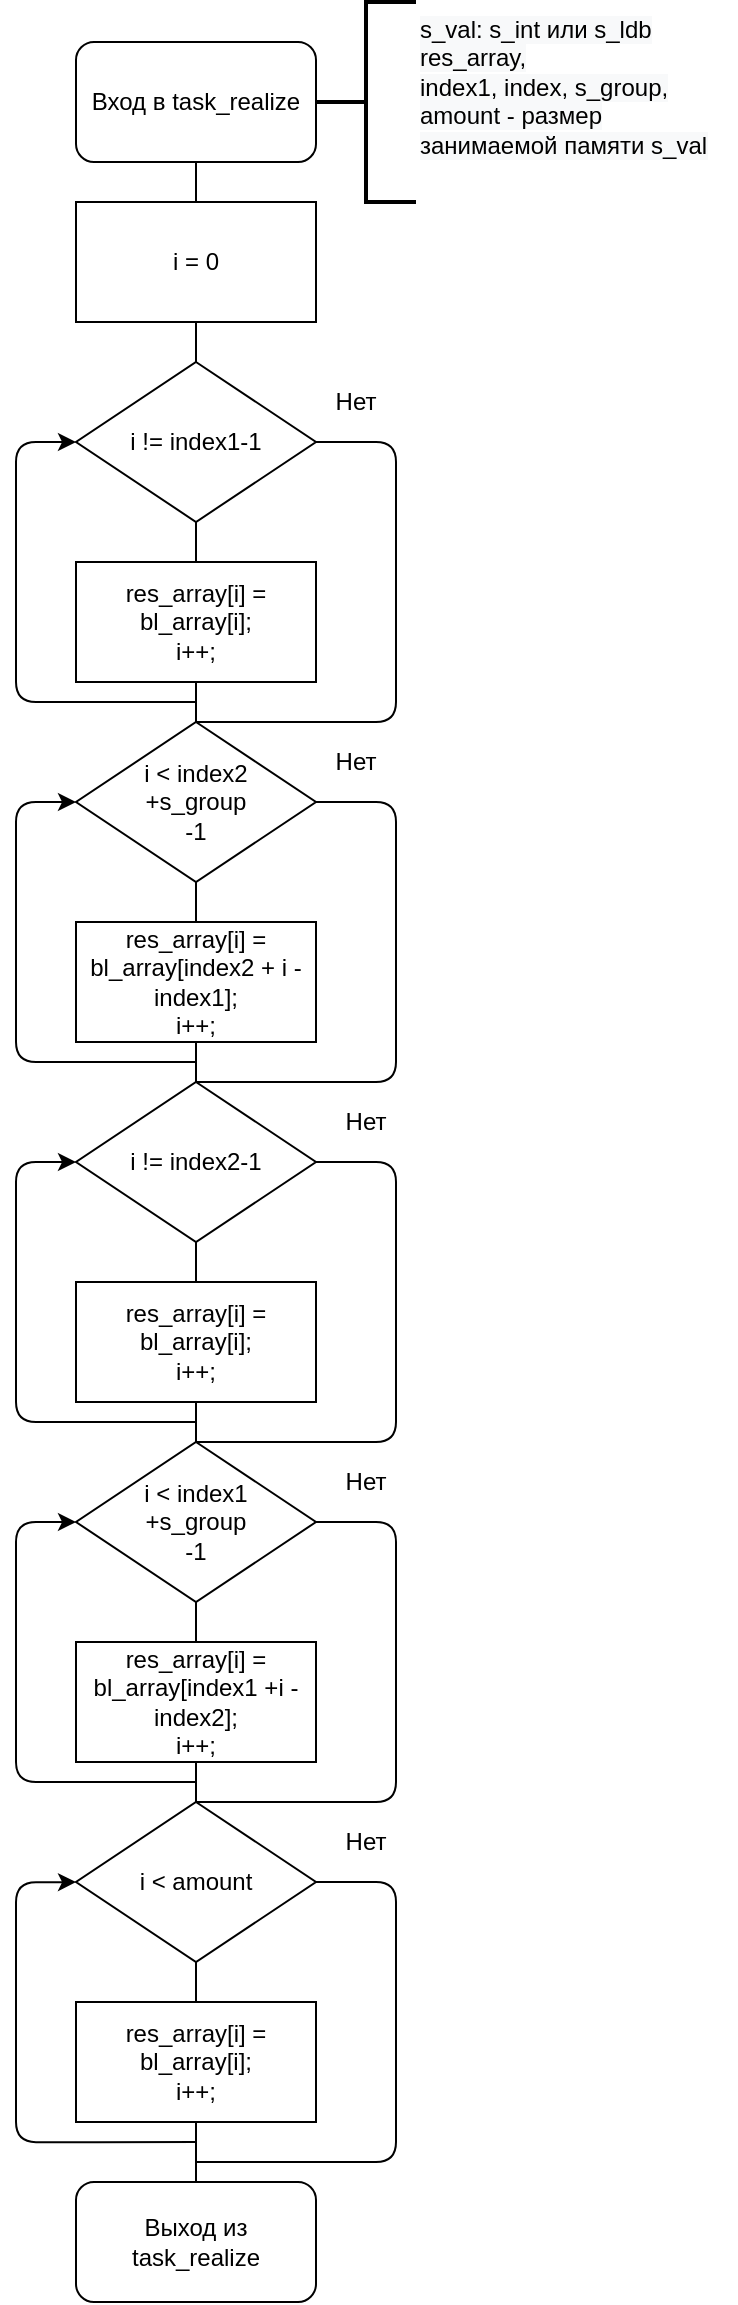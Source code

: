 <mxfile version="13.7.7" type="device"><diagram id="lRscXdztl-3cgIVEKEm2" name="Page-1"><mxGraphModel dx="600" dy="1753" grid="1" gridSize="10" guides="1" tooltips="1" connect="1" arrows="1" fold="1" page="1" pageScale="1" pageWidth="827" pageHeight="1169" math="0" shadow="0"><root><mxCell id="0"/><mxCell id="1" parent="0"/><mxCell id="nMRatpFf_SrNjUlxyfwz-24" value="" style="endArrow=none;html=1;exitX=0.5;exitY=1;exitDx=0;exitDy=0;entryX=0.5;entryY=0;entryDx=0;entryDy=0;" edge="1" parent="1" source="nMRatpFf_SrNjUlxyfwz-1" target="nMRatpFf_SrNjUlxyfwz-23"><mxGeometry width="50" height="50" relative="1" as="geometry"><mxPoint x="640" y="220" as="sourcePoint"/><mxPoint x="690" y="170" as="targetPoint"/></mxGeometry></mxCell><mxCell id="nMRatpFf_SrNjUlxyfwz-1" value="Вход в task_realize" style="rounded=1;whiteSpace=wrap;html=1;" vertex="1" parent="1"><mxGeometry x="380" width="120" height="60" as="geometry"/></mxCell><mxCell id="nMRatpFf_SrNjUlxyfwz-2" value="i != index1-1" style="rhombus;whiteSpace=wrap;html=1;" vertex="1" parent="1"><mxGeometry x="380" y="160" width="120" height="80" as="geometry"/></mxCell><mxCell id="nMRatpFf_SrNjUlxyfwz-3" value="i = 0" style="rounded=0;whiteSpace=wrap;html=1;" vertex="1" parent="1"><mxGeometry x="380" y="80" width="120" height="60" as="geometry"/></mxCell><mxCell id="nMRatpFf_SrNjUlxyfwz-4" value="" style="strokeWidth=2;html=1;shape=mxgraph.flowchart.annotation_2;align=left;labelPosition=right;pointerEvents=1;" vertex="1" parent="1"><mxGeometry x="500" y="-20" width="50" height="100" as="geometry"/></mxCell><mxCell id="nMRatpFf_SrNjUlxyfwz-5" value="&lt;span style=&quot;color: rgb(0 , 0 , 0) ; font-family: &amp;#34;helvetica&amp;#34; ; font-size: 12px ; font-style: normal ; font-weight: 400 ; letter-spacing: normal ; text-align: center ; text-indent: 0px ; text-transform: none ; word-spacing: 0px ; background-color: rgb(248 , 249 , 250) ; display: inline ; float: none&quot;&gt;s_val: s_int или s_ldb&lt;/span&gt;&lt;br style=&quot;color: rgb(0 , 0 , 0) ; font-family: &amp;#34;helvetica&amp;#34; ; font-size: 12px ; font-style: normal ; font-weight: 400 ; letter-spacing: normal ; text-align: center ; text-indent: 0px ; text-transform: none ; word-spacing: 0px ; background-color: rgb(248 , 249 , 250)&quot;&gt;&lt;span style=&quot;color: rgb(0 , 0 , 0) ; font-family: &amp;#34;helvetica&amp;#34; ; font-size: 12px ; font-style: normal ; font-weight: 400 ; letter-spacing: normal ; text-align: center ; text-indent: 0px ; text-transform: none ; word-spacing: 0px ; background-color: rgb(248 , 249 , 250) ; display: inline ; float: none&quot;&gt;res_array,&lt;br&gt;index1, index, s_group, amount - размер занимаемой памяти s_val&lt;br&gt;&lt;/span&gt;" style="text;whiteSpace=wrap;html=1;" vertex="1" parent="1"><mxGeometry x="550" y="-20" width="160" height="100" as="geometry"/></mxCell><mxCell id="nMRatpFf_SrNjUlxyfwz-6" value="res_array[i] = bl_array[i];&lt;br&gt;i++;" style="rounded=0;whiteSpace=wrap;html=1;" vertex="1" parent="1"><mxGeometry x="380" y="260" width="120" height="60" as="geometry"/></mxCell><mxCell id="nMRatpFf_SrNjUlxyfwz-15" value="i &amp;lt; index2&lt;br&gt;+s_group&lt;br&gt;-1" style="rhombus;whiteSpace=wrap;html=1;" vertex="1" parent="1"><mxGeometry x="380" y="340" width="120" height="80" as="geometry"/></mxCell><mxCell id="nMRatpFf_SrNjUlxyfwz-16" value="&lt;span&gt;res_array[i] = bl_array[index2 + i - index1];&lt;/span&gt;&lt;br&gt;&lt;span&gt;i++;&lt;/span&gt;" style="rounded=0;whiteSpace=wrap;html=1;" vertex="1" parent="1"><mxGeometry x="380" y="440" width="120" height="60" as="geometry"/></mxCell><mxCell id="nMRatpFf_SrNjUlxyfwz-17" value="i != index2-1" style="rhombus;whiteSpace=wrap;html=1;" vertex="1" parent="1"><mxGeometry x="380" y="520" width="120" height="80" as="geometry"/></mxCell><mxCell id="nMRatpFf_SrNjUlxyfwz-18" value="&lt;span&gt;res_array[i] = bl_array[i];&lt;/span&gt;&lt;br&gt;&lt;span&gt;i++;&lt;/span&gt;" style="rounded=0;whiteSpace=wrap;html=1;" vertex="1" parent="1"><mxGeometry x="380" y="620" width="120" height="60" as="geometry"/></mxCell><mxCell id="nMRatpFf_SrNjUlxyfwz-19" value="i &amp;lt; index1&lt;br&gt;+s_group&lt;br&gt;-1" style="rhombus;whiteSpace=wrap;html=1;" vertex="1" parent="1"><mxGeometry x="380" y="700" width="120" height="80" as="geometry"/></mxCell><mxCell id="nMRatpFf_SrNjUlxyfwz-20" value="&lt;span&gt;res_array[i] = bl_array[index1 +i - index2];&lt;/span&gt;&lt;br&gt;&lt;span&gt;i++;&lt;/span&gt;" style="rounded=0;whiteSpace=wrap;html=1;" vertex="1" parent="1"><mxGeometry x="380" y="800" width="120" height="60" as="geometry"/></mxCell><mxCell id="nMRatpFf_SrNjUlxyfwz-21" value="i &amp;lt; amount" style="rhombus;whiteSpace=wrap;html=1;" vertex="1" parent="1"><mxGeometry x="380" y="880" width="120" height="80" as="geometry"/></mxCell><mxCell id="nMRatpFf_SrNjUlxyfwz-22" value="&lt;span&gt;res_array[i] = bl_array[i];&lt;/span&gt;&lt;br&gt;&lt;span&gt;i++;&lt;/span&gt;" style="rounded=0;whiteSpace=wrap;html=1;" vertex="1" parent="1"><mxGeometry x="380" y="980" width="120" height="60" as="geometry"/></mxCell><mxCell id="nMRatpFf_SrNjUlxyfwz-23" value="Выход из task_realize" style="rounded=1;whiteSpace=wrap;html=1;" vertex="1" parent="1"><mxGeometry x="380" y="1070" width="120" height="60" as="geometry"/></mxCell><mxCell id="nMRatpFf_SrNjUlxyfwz-25" value="" style="endArrow=none;html=1;exitX=1;exitY=0.5;exitDx=0;exitDy=0;edgeStyle=orthogonalEdgeStyle;entryX=0.5;entryY=0;entryDx=0;entryDy=0;" edge="1" parent="1" source="nMRatpFf_SrNjUlxyfwz-2" target="nMRatpFf_SrNjUlxyfwz-15"><mxGeometry width="50" height="50" relative="1" as="geometry"><mxPoint x="700" y="370" as="sourcePoint"/><mxPoint x="440" y="330" as="targetPoint"/><Array as="points"><mxPoint x="540" y="200"/><mxPoint x="540" y="340"/></Array></mxGeometry></mxCell><mxCell id="nMRatpFf_SrNjUlxyfwz-29" value="" style="endArrow=none;html=1;exitX=1;exitY=0.5;exitDx=0;exitDy=0;edgeStyle=orthogonalEdgeStyle;entryX=0.5;entryY=0;entryDx=0;entryDy=0;" edge="1" parent="1"><mxGeometry width="50" height="50" relative="1" as="geometry"><mxPoint x="500" y="380" as="sourcePoint"/><mxPoint x="440" y="520" as="targetPoint"/><Array as="points"><mxPoint x="540" y="380"/><mxPoint x="540" y="520"/></Array></mxGeometry></mxCell><mxCell id="nMRatpFf_SrNjUlxyfwz-30" value="" style="endArrow=none;html=1;exitX=1;exitY=0.5;exitDx=0;exitDy=0;edgeStyle=orthogonalEdgeStyle;entryX=0.5;entryY=0;entryDx=0;entryDy=0;" edge="1" parent="1"><mxGeometry width="50" height="50" relative="1" as="geometry"><mxPoint x="500" y="560" as="sourcePoint"/><mxPoint x="440" y="700" as="targetPoint"/><Array as="points"><mxPoint x="540" y="560"/><mxPoint x="540" y="700"/></Array></mxGeometry></mxCell><mxCell id="nMRatpFf_SrNjUlxyfwz-31" value="" style="endArrow=none;html=1;exitX=1;exitY=0.5;exitDx=0;exitDy=0;edgeStyle=orthogonalEdgeStyle;entryX=0.5;entryY=0;entryDx=0;entryDy=0;" edge="1" parent="1"><mxGeometry width="50" height="50" relative="1" as="geometry"><mxPoint x="500" y="740" as="sourcePoint"/><mxPoint x="440" y="880.0" as="targetPoint"/><Array as="points"><mxPoint x="540" y="740"/><mxPoint x="540" y="880"/></Array></mxGeometry></mxCell><mxCell id="nMRatpFf_SrNjUlxyfwz-32" value="" style="endArrow=none;html=1;exitX=1;exitY=0.5;exitDx=0;exitDy=0;edgeStyle=orthogonalEdgeStyle;entryX=0.5;entryY=0;entryDx=0;entryDy=0;" edge="1" parent="1"><mxGeometry width="50" height="50" relative="1" as="geometry"><mxPoint x="500" y="920.0" as="sourcePoint"/><mxPoint x="440" y="1060.0" as="targetPoint"/><Array as="points"><mxPoint x="540" y="920"/><mxPoint x="540" y="1060"/></Array></mxGeometry></mxCell><mxCell id="nMRatpFf_SrNjUlxyfwz-34" value="" style="endArrow=classic;html=1;entryX=0;entryY=0.5;entryDx=0;entryDy=0;edgeStyle=orthogonalEdgeStyle;" edge="1" parent="1" target="nMRatpFf_SrNjUlxyfwz-2"><mxGeometry width="50" height="50" relative="1" as="geometry"><mxPoint x="440" y="330" as="sourcePoint"/><mxPoint x="720" y="250" as="targetPoint"/><Array as="points"><mxPoint x="380" y="330"/><mxPoint x="350" y="330"/><mxPoint x="350" y="200"/></Array></mxGeometry></mxCell><mxCell id="nMRatpFf_SrNjUlxyfwz-35" value="" style="endArrow=classic;html=1;entryX=0;entryY=0.5;entryDx=0;entryDy=0;edgeStyle=orthogonalEdgeStyle;" edge="1" parent="1"><mxGeometry width="50" height="50" relative="1" as="geometry"><mxPoint x="440" y="510" as="sourcePoint"/><mxPoint x="380" y="380" as="targetPoint"/><Array as="points"><mxPoint x="380" y="510"/><mxPoint x="350" y="510"/><mxPoint x="350" y="380"/></Array></mxGeometry></mxCell><mxCell id="nMRatpFf_SrNjUlxyfwz-36" value="" style="endArrow=classic;html=1;entryX=0;entryY=0.5;entryDx=0;entryDy=0;edgeStyle=orthogonalEdgeStyle;" edge="1" parent="1"><mxGeometry width="50" height="50" relative="1" as="geometry"><mxPoint x="440" y="690" as="sourcePoint"/><mxPoint x="380" y="560" as="targetPoint"/><Array as="points"><mxPoint x="380" y="690"/><mxPoint x="350" y="690"/><mxPoint x="350" y="560"/></Array></mxGeometry></mxCell><mxCell id="nMRatpFf_SrNjUlxyfwz-37" value="" style="endArrow=classic;html=1;entryX=0;entryY=0.5;entryDx=0;entryDy=0;edgeStyle=orthogonalEdgeStyle;" edge="1" parent="1"><mxGeometry width="50" height="50" relative="1" as="geometry"><mxPoint x="440" y="870.0" as="sourcePoint"/><mxPoint x="380" y="740" as="targetPoint"/><Array as="points"><mxPoint x="380" y="870"/><mxPoint x="350" y="870"/><mxPoint x="350" y="740"/></Array></mxGeometry></mxCell><mxCell id="nMRatpFf_SrNjUlxyfwz-38" value="" style="endArrow=classic;html=1;entryX=0;entryY=0.5;entryDx=0;entryDy=0;edgeStyle=orthogonalEdgeStyle;" edge="1" parent="1"><mxGeometry width="50" height="50" relative="1" as="geometry"><mxPoint x="440" y="1050.06" as="sourcePoint"/><mxPoint x="380" y="920.06" as="targetPoint"/><Array as="points"><mxPoint x="380" y="1050.06"/><mxPoint x="350" y="1050.06"/><mxPoint x="350" y="920.06"/></Array></mxGeometry></mxCell><mxCell id="nMRatpFf_SrNjUlxyfwz-39" value="Нет" style="text;html=1;strokeColor=none;fillColor=none;align=center;verticalAlign=middle;whiteSpace=wrap;rounded=0;" vertex="1" parent="1"><mxGeometry x="500" y="170" width="40" height="20" as="geometry"/></mxCell><mxCell id="nMRatpFf_SrNjUlxyfwz-40" value="Нет" style="text;html=1;strokeColor=none;fillColor=none;align=center;verticalAlign=middle;whiteSpace=wrap;rounded=0;" vertex="1" parent="1"><mxGeometry x="500" y="350" width="40" height="20" as="geometry"/></mxCell><mxCell id="nMRatpFf_SrNjUlxyfwz-41" value="Нет" style="text;html=1;strokeColor=none;fillColor=none;align=center;verticalAlign=middle;whiteSpace=wrap;rounded=0;" vertex="1" parent="1"><mxGeometry x="505" y="530" width="40" height="20" as="geometry"/></mxCell><mxCell id="nMRatpFf_SrNjUlxyfwz-42" value="Нет" style="text;html=1;strokeColor=none;fillColor=none;align=center;verticalAlign=middle;whiteSpace=wrap;rounded=0;" vertex="1" parent="1"><mxGeometry x="505" y="710" width="40" height="20" as="geometry"/></mxCell><mxCell id="nMRatpFf_SrNjUlxyfwz-43" value="Нет" style="text;html=1;strokeColor=none;fillColor=none;align=center;verticalAlign=middle;whiteSpace=wrap;rounded=0;" vertex="1" parent="1"><mxGeometry x="505" y="890" width="40" height="20" as="geometry"/></mxCell></root></mxGraphModel></diagram></mxfile>